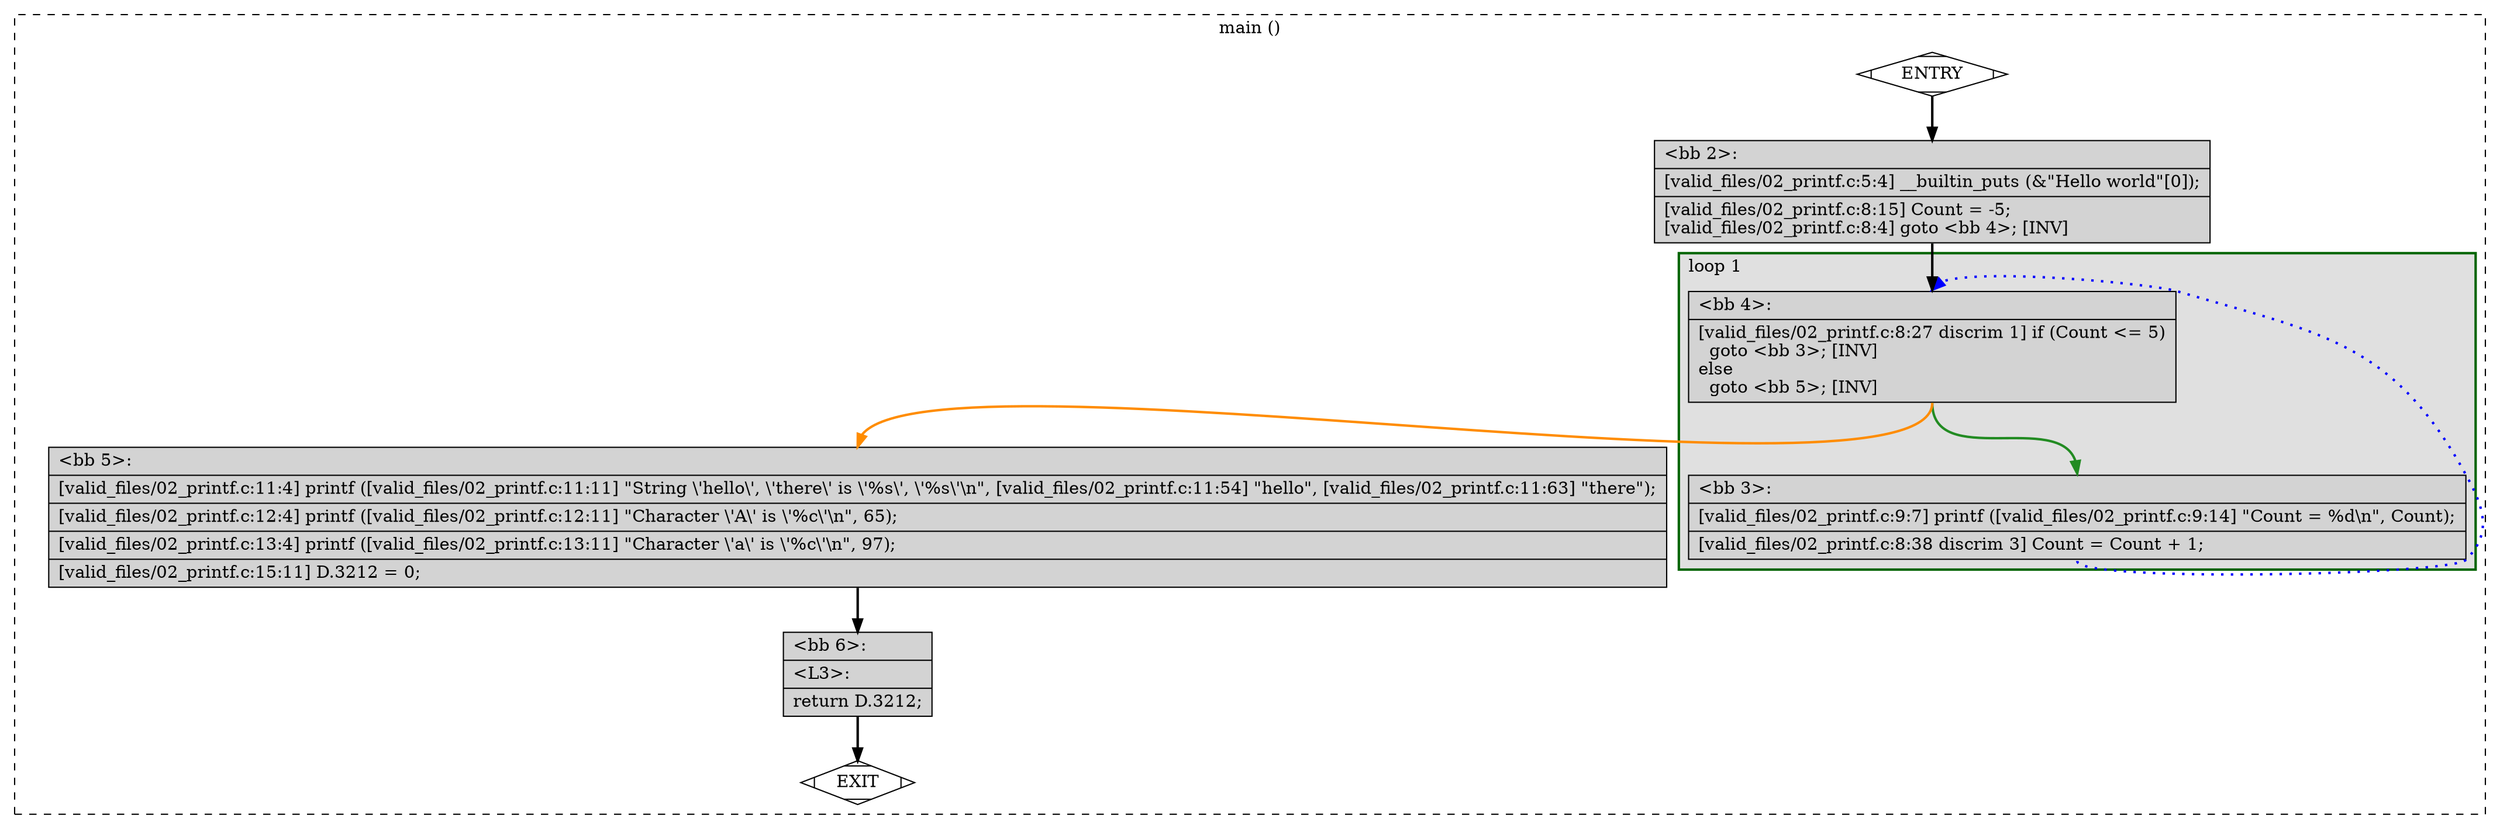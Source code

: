 digraph "a-02_printf.c.015t.cfg" {
overlap=false;
subgraph "cluster_main" {
	style="dashed";
	color="black";
	label="main ()";
	subgraph cluster_0_1 {
	style="filled";
	color="darkgreen";
	fillcolor="grey88";
	label="loop 1";
	labeljust=l;
	penwidth=2;
	fn_0_basic_block_4 [shape=record,style=filled,fillcolor=lightgrey,label="{\<bb\ 4\>:\l\
|[valid_files/02_printf.c:8:27\ discrim\ 1]\ if\ (Count\ \<=\ 5)\l\
\ \ goto\ \<bb\ 3\>;\ [INV]\l\
else\l\
\ \ goto\ \<bb\ 5\>;\ [INV]\l\
}"];

	fn_0_basic_block_3 [shape=record,style=filled,fillcolor=lightgrey,label="{\<bb\ 3\>:\l\
|[valid_files/02_printf.c:9:7]\ printf\ ([valid_files/02_printf.c:9:14]\ \"Count\ =\ %d\\n\",\ Count);\l\
|[valid_files/02_printf.c:8:38\ discrim\ 3]\ Count\ =\ Count\ +\ 1;\l\
}"];

	}
	fn_0_basic_block_0 [shape=Mdiamond,style=filled,fillcolor=white,label="ENTRY"];

	fn_0_basic_block_1 [shape=Mdiamond,style=filled,fillcolor=white,label="EXIT"];

	fn_0_basic_block_2 [shape=record,style=filled,fillcolor=lightgrey,label="{\<bb\ 2\>:\l\
|[valid_files/02_printf.c:5:4]\ __builtin_puts\ (&\"Hello\ world\"[0]);\l\
|[valid_files/02_printf.c:8:15]\ Count\ =\ -5;\l\
[valid_files/02_printf.c:8:4]\ goto\ \<bb\ 4\>;\ [INV]\l\
}"];

	fn_0_basic_block_5 [shape=record,style=filled,fillcolor=lightgrey,label="{\<bb\ 5\>:\l\
|[valid_files/02_printf.c:11:4]\ printf\ ([valid_files/02_printf.c:11:11]\ \"String\ \\'hello\\',\ \\'there\\'\ is\ \\'%s\\',\ \\'%s\\'\\n\",\ [valid_files/02_printf.c:11:54]\ \"hello\",\ [valid_files/02_printf.c:11:63]\ \"there\");\l\
|[valid_files/02_printf.c:12:4]\ printf\ ([valid_files/02_printf.c:12:11]\ \"Character\ \\'A\\'\ is\ \\'%c\\'\\n\",\ 65);\l\
|[valid_files/02_printf.c:13:4]\ printf\ ([valid_files/02_printf.c:13:11]\ \"Character\ \\'a\\'\ is\ \\'%c\\'\\n\",\ 97);\l\
|[valid_files/02_printf.c:15:11]\ D.3212\ =\ 0;\l\
}"];

	fn_0_basic_block_6 [shape=record,style=filled,fillcolor=lightgrey,label="{\<bb\ 6\>:\l\
|\<L3\>:\l\
|return\ D.3212;\l\
}"];

	fn_0_basic_block_0:s -> fn_0_basic_block_2:n [style="solid,bold",color=black,weight=100,constraint=true];
	fn_0_basic_block_2:s -> fn_0_basic_block_4:n [style="solid,bold",color=black,weight=100,constraint=true];
	fn_0_basic_block_3:s -> fn_0_basic_block_4:n [style="dotted,bold",color=blue,weight=10,constraint=false];
	fn_0_basic_block_4:s -> fn_0_basic_block_3:n [style="solid,bold",color=forestgreen,weight=10,constraint=true];
	fn_0_basic_block_4:s -> fn_0_basic_block_5:n [style="solid,bold",color=darkorange,weight=10,constraint=true];
	fn_0_basic_block_5:s -> fn_0_basic_block_6:n [style="solid,bold",color=black,weight=100,constraint=true];
	fn_0_basic_block_6:s -> fn_0_basic_block_1:n [style="solid,bold",color=black,weight=10,constraint=true];
	fn_0_basic_block_0:s -> fn_0_basic_block_1:n [style="invis",constraint=true];
}
}
